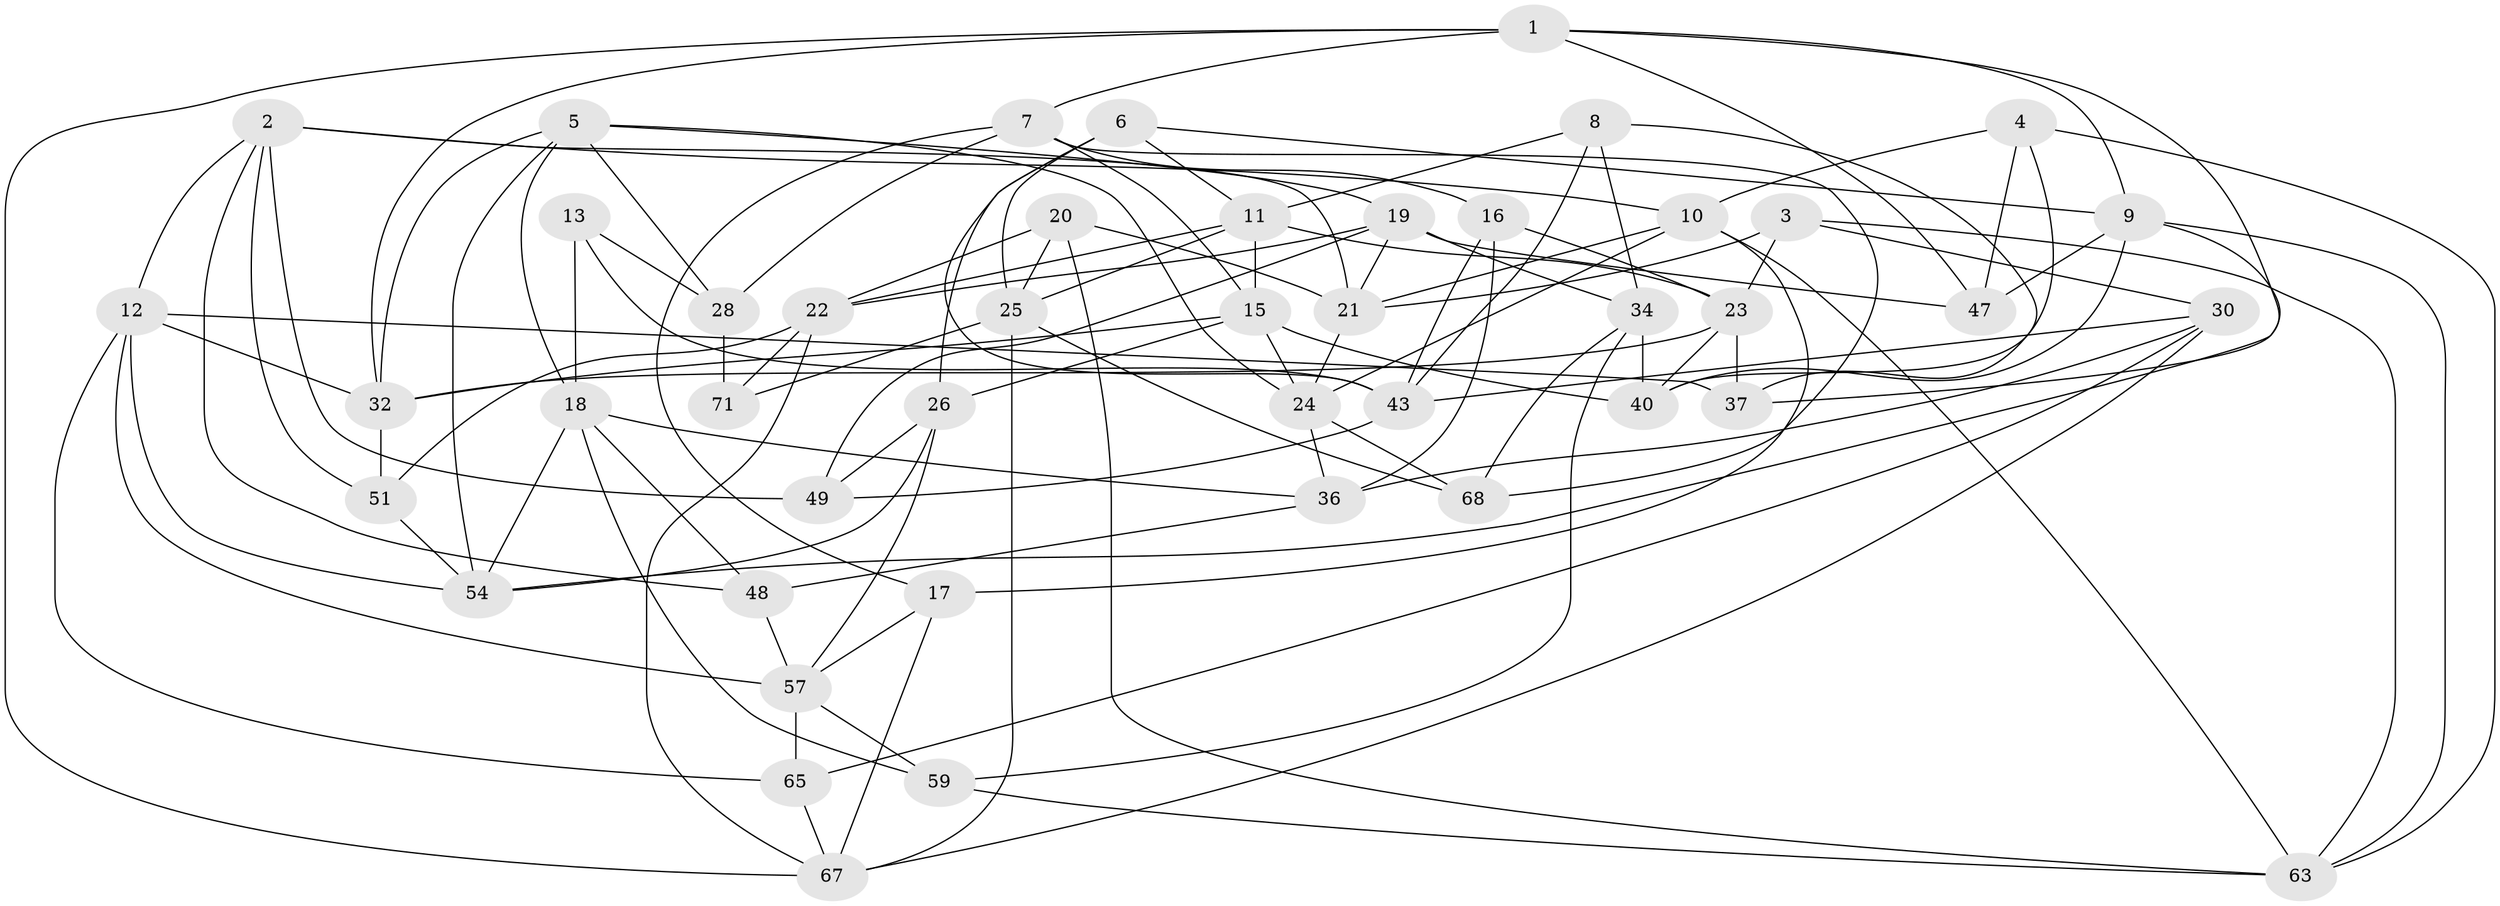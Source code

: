 // original degree distribution, {4: 1.0}
// Generated by graph-tools (version 1.1) at 2025/11/02/27/25 16:11:47]
// undirected, 45 vertices, 114 edges
graph export_dot {
graph [start="1"]
  node [color=gray90,style=filled];
  1 [super="+74"];
  2 [super="+56"];
  3;
  4;
  5 [super="+41"];
  6 [super="+14"];
  7 [super="+62"];
  8;
  9 [super="+55"];
  10 [super="+45"];
  11 [super="+27"];
  12 [super="+60"];
  13;
  15 [super="+46"];
  16;
  17;
  18 [super="+35"];
  19 [super="+44"];
  20;
  21 [super="+39"];
  22 [super="+70"];
  23 [super="+38"];
  24 [super="+29"];
  25 [super="+31"];
  26 [super="+72"];
  28 [super="+33"];
  30 [super="+66"];
  32 [super="+52"];
  34 [super="+42"];
  36 [super="+61"];
  37;
  40 [super="+50"];
  43 [super="+53"];
  47;
  48;
  49;
  51;
  54 [super="+64"];
  57 [super="+58"];
  59;
  63 [super="+69"];
  65;
  67 [super="+73"];
  68;
  71;
  1 -- 47;
  1 -- 67;
  1 -- 9;
  1 -- 37;
  1 -- 7;
  1 -- 32;
  2 -- 10;
  2 -- 49;
  2 -- 12;
  2 -- 48;
  2 -- 51;
  2 -- 21;
  3 -- 63;
  3 -- 23;
  3 -- 30;
  3 -- 21;
  4 -- 47;
  4 -- 63;
  4 -- 10;
  4 -- 40;
  5 -- 19;
  5 -- 18;
  5 -- 28;
  5 -- 32;
  5 -- 24;
  5 -- 54;
  6 -- 26 [weight=2];
  6 -- 43;
  6 -- 9;
  6 -- 11;
  6 -- 25;
  7 -- 15;
  7 -- 16;
  7 -- 17;
  7 -- 68;
  7 -- 28;
  8 -- 37;
  8 -- 43;
  8 -- 11;
  8 -- 34;
  9 -- 47;
  9 -- 40;
  9 -- 54;
  9 -- 63;
  10 -- 63;
  10 -- 24;
  10 -- 17;
  10 -- 21;
  11 -- 23;
  11 -- 22;
  11 -- 25;
  11 -- 15;
  12 -- 37;
  12 -- 57;
  12 -- 32;
  12 -- 65;
  12 -- 54;
  13 -- 18;
  13 -- 28 [weight=2];
  13 -- 43;
  15 -- 40;
  15 -- 24;
  15 -- 32;
  15 -- 26;
  16 -- 43;
  16 -- 23;
  16 -- 36;
  17 -- 67;
  17 -- 57;
  18 -- 54;
  18 -- 48;
  18 -- 59;
  18 -- 36;
  19 -- 49;
  19 -- 34;
  19 -- 22;
  19 -- 47;
  19 -- 21;
  20 -- 25;
  20 -- 22;
  20 -- 21;
  20 -- 63;
  21 -- 24;
  22 -- 67;
  22 -- 51;
  22 -- 71;
  23 -- 37;
  23 -- 40;
  23 -- 32;
  24 -- 68;
  24 -- 36;
  25 -- 71;
  25 -- 68;
  25 -- 67;
  26 -- 49;
  26 -- 54;
  26 -- 57;
  28 -- 71 [weight=2];
  30 -- 65;
  30 -- 36 [weight=2];
  30 -- 67;
  30 -- 43;
  32 -- 51;
  34 -- 40 [weight=2];
  34 -- 59;
  34 -- 68;
  36 -- 48;
  43 -- 49;
  48 -- 57;
  51 -- 54;
  57 -- 59;
  57 -- 65;
  59 -- 63;
  65 -- 67;
}

